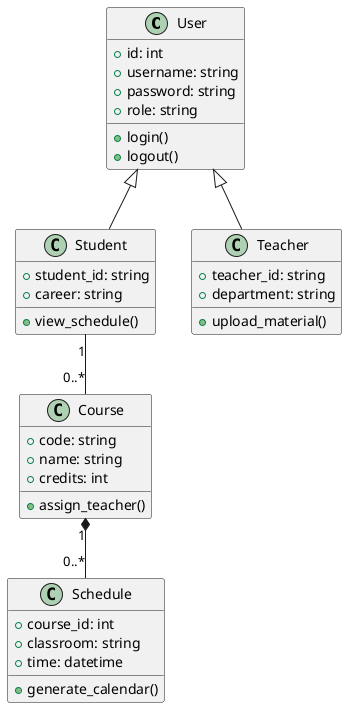 @startuml SGA_Class_Diagram

class User {
  +id: int
  +username: string
  +password: string
  +role: string
  +login()
  +logout()
}

class Student {
  +student_id: string
  +career: string
  +view_schedule()
}

class Teacher {
  +teacher_id: string
  +department: string
  +upload_material()
}

class Course {
  +code: string
  +name: string
  +credits: int
  +assign_teacher()
}

class Schedule {
  +course_id: int
  +classroom: string
  +time: datetime
  +generate_calendar()
}

User <|-- Student
User <|-- Teacher
Course "1" *-- "0..*" Schedule
Student "1" -- "0..*" Course

@enduml
